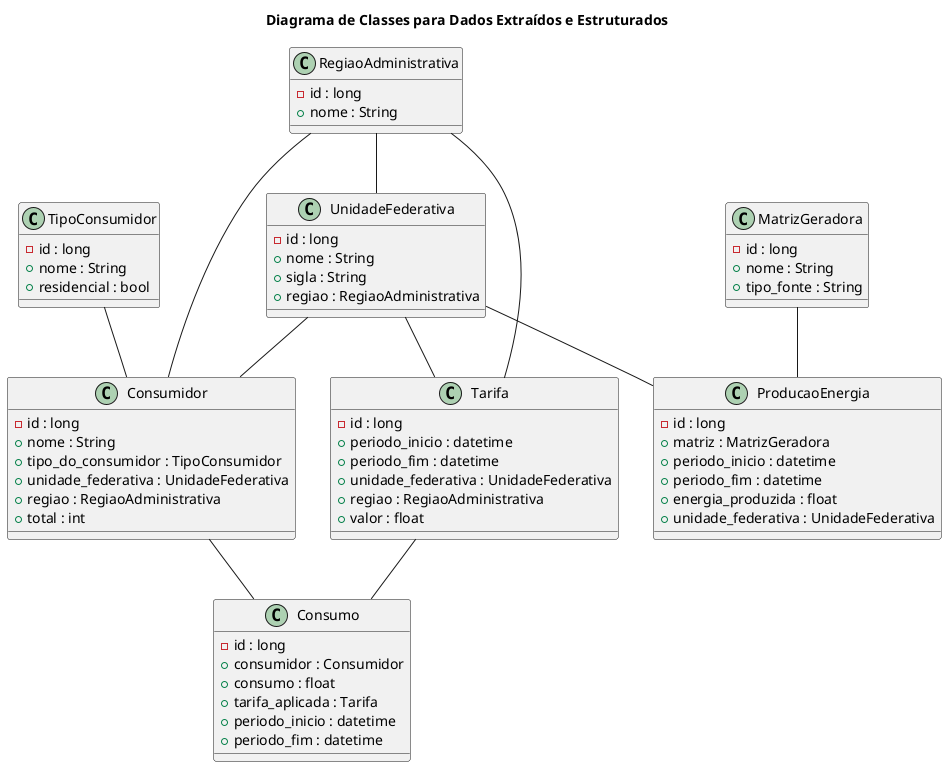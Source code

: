 @startuml
title "Diagrama de Classes para Dados Extraídos e Estruturados"

class RegiaoAdministrativa {
    -id : long
    +nome : String
}

class UnidadeFederativa {
    -id : long
    +nome : String
    +sigla : String
    +regiao : RegiaoAdministrativa
}
RegiaoAdministrativa -- UnidadeFederativa

class TipoConsumidor {
    -id : long
    +nome : String
    +residencial : bool
}

class Consumidor {
    -id : long
    +nome : String
    +tipo_do_consumidor : TipoConsumidor
    +unidade_federativa : UnidadeFederativa
    +regiao : RegiaoAdministrativa
    +total : int
}

TipoConsumidor -- Consumidor
UnidadeFederativa -- Consumidor
RegiaoAdministrativa -- Consumidor

class Tarifa {
    -id : long
    +periodo_inicio : datetime
    +periodo_fim : datetime
    +unidade_federativa : UnidadeFederativa
    +regiao : RegiaoAdministrativa
    +valor : float
}
UnidadeFederativa -- Tarifa
RegiaoAdministrativa -- Tarifa

class Consumo {
    -id : long
    +consumidor : Consumidor
    +consumo : float
    +tarifa_aplicada : Tarifa
    +periodo_inicio : datetime
    +periodo_fim : datetime
}
Tarifa -- Consumo
Consumidor -- Consumo

class MatrizGeradora {
    -id : long
    +nome : String
    +tipo_fonte : String
}

class ProducaoEnergia {
    -id : long
    +matriz : MatrizGeradora
    +periodo_inicio : datetime
    +periodo_fim : datetime
    +energia_produzida : float
    +unidade_federativa : UnidadeFederativa
}
MatrizGeradora -- ProducaoEnergia
UnidadeFederativa -- ProducaoEnergia

@enduml